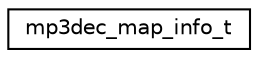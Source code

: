digraph "Graphical Class Hierarchy"
{
 // LATEX_PDF_SIZE
  edge [fontname="Helvetica",fontsize="10",labelfontname="Helvetica",labelfontsize="10"];
  node [fontname="Helvetica",fontsize="10",shape=record];
  rankdir="LR";
  Node0 [label="mp3dec_map_info_t",height=0.2,width=0.4,color="black", fillcolor="white", style="filled",URL="$d7/de2/structmp3dec__map__info__t.html",tooltip=" "];
}
